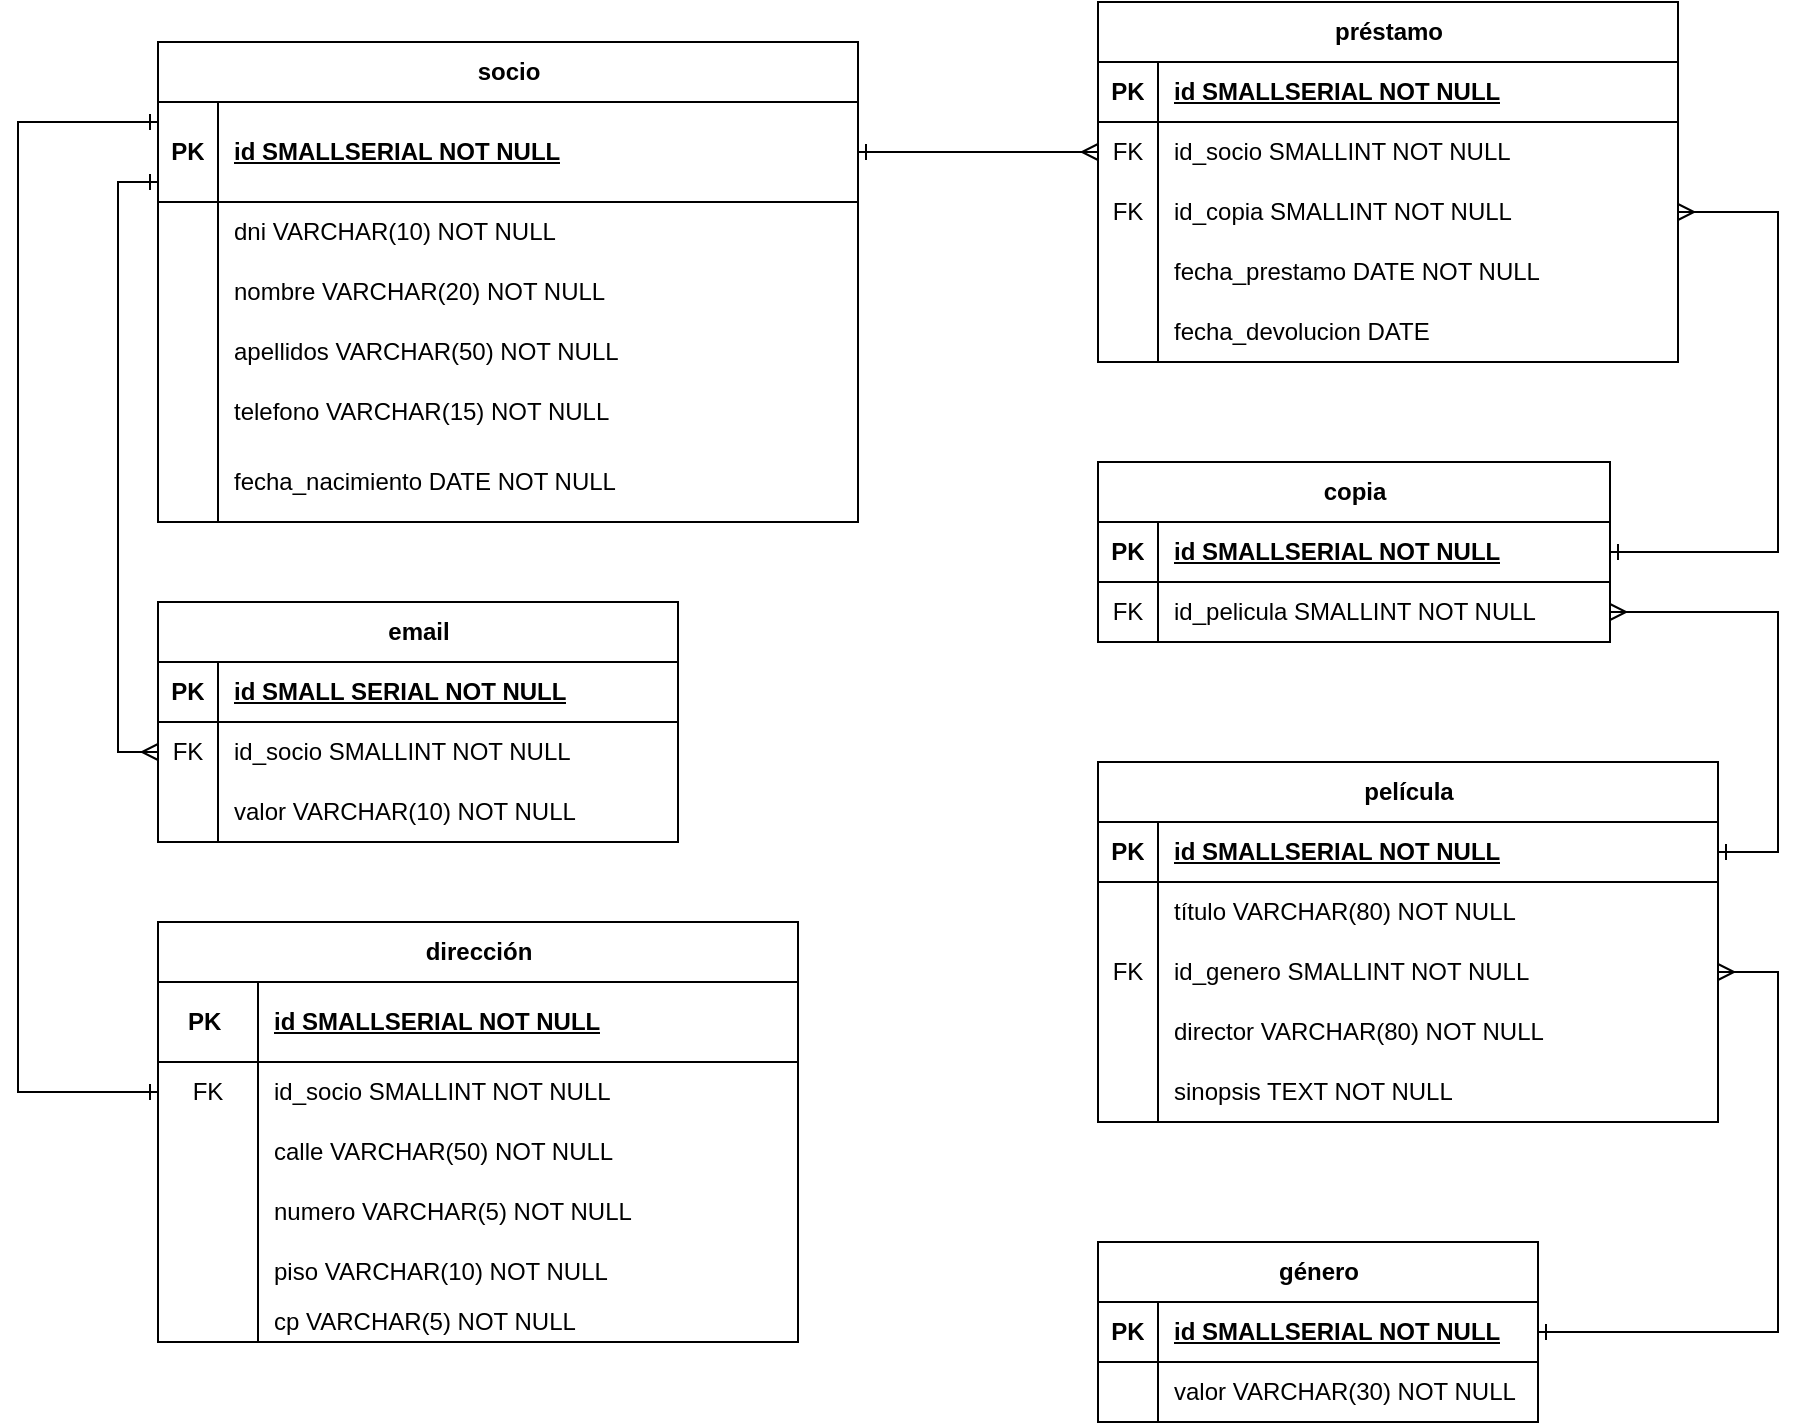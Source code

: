 <mxfile version="23.1.5" type="device">
  <diagram name="Página-1" id="qMM3sGNDX7zvKU1IMYIt">
    <mxGraphModel dx="2253" dy="1962" grid="1" gridSize="10" guides="1" tooltips="1" connect="1" arrows="1" fold="1" page="1" pageScale="1" pageWidth="827" pageHeight="1169" math="0" shadow="0">
      <root>
        <mxCell id="0" />
        <mxCell id="1" parent="0" />
        <mxCell id="ELkqLBj4rtWg9LcaRGKg-1" value="socio" style="shape=table;startSize=30;container=1;collapsible=1;childLayout=tableLayout;fixedRows=1;rowLines=0;fontStyle=1;align=center;resizeLast=1;html=1;" parent="1" vertex="1">
          <mxGeometry x="10" y="10" width="350" height="240" as="geometry" />
        </mxCell>
        <mxCell id="ELkqLBj4rtWg9LcaRGKg-2" value="" style="shape=tableRow;horizontal=0;startSize=0;swimlaneHead=0;swimlaneBody=0;fillColor=none;collapsible=0;dropTarget=0;points=[[0,0.5],[1,0.5]];portConstraint=eastwest;top=0;left=0;right=0;bottom=1;" parent="ELkqLBj4rtWg9LcaRGKg-1" vertex="1">
          <mxGeometry y="30" width="350" height="50" as="geometry" />
        </mxCell>
        <mxCell id="ELkqLBj4rtWg9LcaRGKg-3" value="PK" style="shape=partialRectangle;connectable=0;fillColor=none;top=0;left=0;bottom=0;right=0;fontStyle=1;overflow=hidden;whiteSpace=wrap;html=1;" parent="ELkqLBj4rtWg9LcaRGKg-2" vertex="1">
          <mxGeometry width="30" height="50" as="geometry">
            <mxRectangle width="30" height="50" as="alternateBounds" />
          </mxGeometry>
        </mxCell>
        <mxCell id="ELkqLBj4rtWg9LcaRGKg-4" value="id SMALLSERIAL NOT NULL" style="shape=partialRectangle;connectable=0;fillColor=none;top=0;left=0;bottom=0;right=0;align=left;spacingLeft=6;fontStyle=5;overflow=hidden;whiteSpace=wrap;html=1;" parent="ELkqLBj4rtWg9LcaRGKg-2" vertex="1">
          <mxGeometry x="30" width="320" height="50" as="geometry">
            <mxRectangle width="320" height="50" as="alternateBounds" />
          </mxGeometry>
        </mxCell>
        <mxCell id="ELkqLBj4rtWg9LcaRGKg-5" value="" style="shape=tableRow;horizontal=0;startSize=0;swimlaneHead=0;swimlaneBody=0;fillColor=none;collapsible=0;dropTarget=0;points=[[0,0.5],[1,0.5]];portConstraint=eastwest;top=0;left=0;right=0;bottom=0;" parent="ELkqLBj4rtWg9LcaRGKg-1" vertex="1">
          <mxGeometry y="80" width="350" height="30" as="geometry" />
        </mxCell>
        <mxCell id="ELkqLBj4rtWg9LcaRGKg-6" value="" style="shape=partialRectangle;connectable=0;fillColor=none;top=0;left=0;bottom=0;right=0;editable=1;overflow=hidden;whiteSpace=wrap;html=1;" parent="ELkqLBj4rtWg9LcaRGKg-5" vertex="1">
          <mxGeometry width="30" height="30" as="geometry">
            <mxRectangle width="30" height="30" as="alternateBounds" />
          </mxGeometry>
        </mxCell>
        <mxCell id="ELkqLBj4rtWg9LcaRGKg-7" value="dni VARCHAR(10) NOT NULL" style="shape=partialRectangle;connectable=0;fillColor=none;top=0;left=0;bottom=0;right=0;align=left;spacingLeft=6;overflow=hidden;whiteSpace=wrap;html=1;" parent="ELkqLBj4rtWg9LcaRGKg-5" vertex="1">
          <mxGeometry x="30" width="320" height="30" as="geometry">
            <mxRectangle width="320" height="30" as="alternateBounds" />
          </mxGeometry>
        </mxCell>
        <mxCell id="ELkqLBj4rtWg9LcaRGKg-8" value="" style="shape=tableRow;horizontal=0;startSize=0;swimlaneHead=0;swimlaneBody=0;fillColor=none;collapsible=0;dropTarget=0;points=[[0,0.5],[1,0.5]];portConstraint=eastwest;top=0;left=0;right=0;bottom=0;" parent="ELkqLBj4rtWg9LcaRGKg-1" vertex="1">
          <mxGeometry y="110" width="350" height="30" as="geometry" />
        </mxCell>
        <mxCell id="ELkqLBj4rtWg9LcaRGKg-9" value="" style="shape=partialRectangle;connectable=0;fillColor=none;top=0;left=0;bottom=0;right=0;editable=1;overflow=hidden;whiteSpace=wrap;html=1;" parent="ELkqLBj4rtWg9LcaRGKg-8" vertex="1">
          <mxGeometry width="30" height="30" as="geometry">
            <mxRectangle width="30" height="30" as="alternateBounds" />
          </mxGeometry>
        </mxCell>
        <mxCell id="ELkqLBj4rtWg9LcaRGKg-10" value="nombre VARCHAR(20) NOT NULL" style="shape=partialRectangle;connectable=0;fillColor=none;top=0;left=0;bottom=0;right=0;align=left;spacingLeft=6;overflow=hidden;whiteSpace=wrap;html=1;" parent="ELkqLBj4rtWg9LcaRGKg-8" vertex="1">
          <mxGeometry x="30" width="320" height="30" as="geometry">
            <mxRectangle width="320" height="30" as="alternateBounds" />
          </mxGeometry>
        </mxCell>
        <mxCell id="ELkqLBj4rtWg9LcaRGKg-11" value="" style="shape=tableRow;horizontal=0;startSize=0;swimlaneHead=0;swimlaneBody=0;fillColor=none;collapsible=0;dropTarget=0;points=[[0,0.5],[1,0.5]];portConstraint=eastwest;top=0;left=0;right=0;bottom=0;" parent="ELkqLBj4rtWg9LcaRGKg-1" vertex="1">
          <mxGeometry y="140" width="350" height="30" as="geometry" />
        </mxCell>
        <mxCell id="ELkqLBj4rtWg9LcaRGKg-12" value="" style="shape=partialRectangle;connectable=0;fillColor=none;top=0;left=0;bottom=0;right=0;editable=1;overflow=hidden;whiteSpace=wrap;html=1;" parent="ELkqLBj4rtWg9LcaRGKg-11" vertex="1">
          <mxGeometry width="30" height="30" as="geometry">
            <mxRectangle width="30" height="30" as="alternateBounds" />
          </mxGeometry>
        </mxCell>
        <mxCell id="ELkqLBj4rtWg9LcaRGKg-13" value="apellidos VARCHAR(50) NOT NULL" style="shape=partialRectangle;connectable=0;fillColor=none;top=0;left=0;bottom=0;right=0;align=left;spacingLeft=6;overflow=hidden;whiteSpace=wrap;html=1;" parent="ELkqLBj4rtWg9LcaRGKg-11" vertex="1">
          <mxGeometry x="30" width="320" height="30" as="geometry">
            <mxRectangle width="320" height="30" as="alternateBounds" />
          </mxGeometry>
        </mxCell>
        <mxCell id="ELkqLBj4rtWg9LcaRGKg-14" value="" style="shape=tableRow;horizontal=0;startSize=0;swimlaneHead=0;swimlaneBody=0;fillColor=none;collapsible=0;dropTarget=0;points=[[0,0.5],[1,0.5]];portConstraint=eastwest;top=0;left=0;right=0;bottom=0;" parent="ELkqLBj4rtWg9LcaRGKg-1" vertex="1">
          <mxGeometry y="170" width="350" height="30" as="geometry" />
        </mxCell>
        <mxCell id="ELkqLBj4rtWg9LcaRGKg-15" value="" style="shape=partialRectangle;connectable=0;fillColor=none;top=0;left=0;bottom=0;right=0;editable=1;overflow=hidden;whiteSpace=wrap;html=1;" parent="ELkqLBj4rtWg9LcaRGKg-14" vertex="1">
          <mxGeometry width="30" height="30" as="geometry">
            <mxRectangle width="30" height="30" as="alternateBounds" />
          </mxGeometry>
        </mxCell>
        <mxCell id="ELkqLBj4rtWg9LcaRGKg-16" value="telefono VARCHAR(15) NOT NULL" style="shape=partialRectangle;connectable=0;fillColor=none;top=0;left=0;bottom=0;right=0;align=left;spacingLeft=6;overflow=hidden;whiteSpace=wrap;html=1;" parent="ELkqLBj4rtWg9LcaRGKg-14" vertex="1">
          <mxGeometry x="30" width="320" height="30" as="geometry">
            <mxRectangle width="320" height="30" as="alternateBounds" />
          </mxGeometry>
        </mxCell>
        <mxCell id="ELkqLBj4rtWg9LcaRGKg-77" value="" style="shape=tableRow;horizontal=0;startSize=0;swimlaneHead=0;swimlaneBody=0;fillColor=none;collapsible=0;dropTarget=0;points=[[0,0.5],[1,0.5]];portConstraint=eastwest;top=0;left=0;right=0;bottom=0;" parent="ELkqLBj4rtWg9LcaRGKg-1" vertex="1">
          <mxGeometry y="200" width="350" height="40" as="geometry" />
        </mxCell>
        <mxCell id="ELkqLBj4rtWg9LcaRGKg-78" value="" style="shape=partialRectangle;connectable=0;fillColor=none;top=0;left=0;bottom=0;right=0;editable=1;overflow=hidden;whiteSpace=wrap;html=1;" parent="ELkqLBj4rtWg9LcaRGKg-77" vertex="1">
          <mxGeometry width="30" height="40" as="geometry">
            <mxRectangle width="30" height="40" as="alternateBounds" />
          </mxGeometry>
        </mxCell>
        <mxCell id="ELkqLBj4rtWg9LcaRGKg-79" value="fecha_nacimiento DATE NOT NULL" style="shape=partialRectangle;connectable=0;fillColor=none;top=0;left=0;bottom=0;right=0;align=left;spacingLeft=6;overflow=hidden;whiteSpace=wrap;html=1;" parent="ELkqLBj4rtWg9LcaRGKg-77" vertex="1">
          <mxGeometry x="30" width="320" height="40" as="geometry">
            <mxRectangle width="320" height="40" as="alternateBounds" />
          </mxGeometry>
        </mxCell>
        <mxCell id="ELkqLBj4rtWg9LcaRGKg-26" value="película" style="shape=table;startSize=30;container=1;collapsible=1;childLayout=tableLayout;fixedRows=1;rowLines=0;fontStyle=1;align=center;resizeLast=1;html=1;" parent="1" vertex="1">
          <mxGeometry x="480" y="370" width="310" height="180" as="geometry" />
        </mxCell>
        <mxCell id="ELkqLBj4rtWg9LcaRGKg-27" value="" style="shape=tableRow;horizontal=0;startSize=0;swimlaneHead=0;swimlaneBody=0;fillColor=none;collapsible=0;dropTarget=0;points=[[0,0.5],[1,0.5]];portConstraint=eastwest;top=0;left=0;right=0;bottom=1;" parent="ELkqLBj4rtWg9LcaRGKg-26" vertex="1">
          <mxGeometry y="30" width="310" height="30" as="geometry" />
        </mxCell>
        <mxCell id="ELkqLBj4rtWg9LcaRGKg-28" value="PK" style="shape=partialRectangle;connectable=0;fillColor=none;top=0;left=0;bottom=0;right=0;fontStyle=1;overflow=hidden;whiteSpace=wrap;html=1;" parent="ELkqLBj4rtWg9LcaRGKg-27" vertex="1">
          <mxGeometry width="30" height="30" as="geometry">
            <mxRectangle width="30" height="30" as="alternateBounds" />
          </mxGeometry>
        </mxCell>
        <mxCell id="ELkqLBj4rtWg9LcaRGKg-29" value="id SMALLSERIAL NOT NULL" style="shape=partialRectangle;connectable=0;fillColor=none;top=0;left=0;bottom=0;right=0;align=left;spacingLeft=6;fontStyle=5;overflow=hidden;whiteSpace=wrap;html=1;" parent="ELkqLBj4rtWg9LcaRGKg-27" vertex="1">
          <mxGeometry x="30" width="280" height="30" as="geometry">
            <mxRectangle width="280" height="30" as="alternateBounds" />
          </mxGeometry>
        </mxCell>
        <mxCell id="ELkqLBj4rtWg9LcaRGKg-30" value="" style="shape=tableRow;horizontal=0;startSize=0;swimlaneHead=0;swimlaneBody=0;fillColor=none;collapsible=0;dropTarget=0;points=[[0,0.5],[1,0.5]];portConstraint=eastwest;top=0;left=0;right=0;bottom=0;" parent="ELkqLBj4rtWg9LcaRGKg-26" vertex="1">
          <mxGeometry y="60" width="310" height="30" as="geometry" />
        </mxCell>
        <mxCell id="ELkqLBj4rtWg9LcaRGKg-31" value="" style="shape=partialRectangle;connectable=0;fillColor=none;top=0;left=0;bottom=0;right=0;editable=1;overflow=hidden;whiteSpace=wrap;html=1;" parent="ELkqLBj4rtWg9LcaRGKg-30" vertex="1">
          <mxGeometry width="30" height="30" as="geometry">
            <mxRectangle width="30" height="30" as="alternateBounds" />
          </mxGeometry>
        </mxCell>
        <mxCell id="ELkqLBj4rtWg9LcaRGKg-32" value="título VARCHAR(80) NOT NULL" style="shape=partialRectangle;connectable=0;fillColor=none;top=0;left=0;bottom=0;right=0;align=left;spacingLeft=6;overflow=hidden;whiteSpace=wrap;html=1;" parent="ELkqLBj4rtWg9LcaRGKg-30" vertex="1">
          <mxGeometry x="30" width="280" height="30" as="geometry">
            <mxRectangle width="280" height="30" as="alternateBounds" />
          </mxGeometry>
        </mxCell>
        <mxCell id="ELkqLBj4rtWg9LcaRGKg-33" value="" style="shape=tableRow;horizontal=0;startSize=0;swimlaneHead=0;swimlaneBody=0;fillColor=none;collapsible=0;dropTarget=0;points=[[0,0.5],[1,0.5]];portConstraint=eastwest;top=0;left=0;right=0;bottom=0;" parent="ELkqLBj4rtWg9LcaRGKg-26" vertex="1">
          <mxGeometry y="90" width="310" height="30" as="geometry" />
        </mxCell>
        <mxCell id="ELkqLBj4rtWg9LcaRGKg-34" value="FK" style="shape=partialRectangle;connectable=0;fillColor=none;top=0;left=0;bottom=0;right=0;editable=1;overflow=hidden;whiteSpace=wrap;html=1;" parent="ELkqLBj4rtWg9LcaRGKg-33" vertex="1">
          <mxGeometry width="30" height="30" as="geometry">
            <mxRectangle width="30" height="30" as="alternateBounds" />
          </mxGeometry>
        </mxCell>
        <mxCell id="ELkqLBj4rtWg9LcaRGKg-35" value="id_genero SMALLINT NOT NULL" style="shape=partialRectangle;connectable=0;fillColor=none;top=0;left=0;bottom=0;right=0;align=left;spacingLeft=6;overflow=hidden;whiteSpace=wrap;html=1;" parent="ELkqLBj4rtWg9LcaRGKg-33" vertex="1">
          <mxGeometry x="30" width="280" height="30" as="geometry">
            <mxRectangle width="280" height="30" as="alternateBounds" />
          </mxGeometry>
        </mxCell>
        <mxCell id="ELkqLBj4rtWg9LcaRGKg-36" value="" style="shape=tableRow;horizontal=0;startSize=0;swimlaneHead=0;swimlaneBody=0;fillColor=none;collapsible=0;dropTarget=0;points=[[0,0.5],[1,0.5]];portConstraint=eastwest;top=0;left=0;right=0;bottom=0;" parent="ELkqLBj4rtWg9LcaRGKg-26" vertex="1">
          <mxGeometry y="120" width="310" height="30" as="geometry" />
        </mxCell>
        <mxCell id="ELkqLBj4rtWg9LcaRGKg-37" value="" style="shape=partialRectangle;connectable=0;fillColor=none;top=0;left=0;bottom=0;right=0;editable=1;overflow=hidden;whiteSpace=wrap;html=1;" parent="ELkqLBj4rtWg9LcaRGKg-36" vertex="1">
          <mxGeometry width="30" height="30" as="geometry">
            <mxRectangle width="30" height="30" as="alternateBounds" />
          </mxGeometry>
        </mxCell>
        <mxCell id="ELkqLBj4rtWg9LcaRGKg-38" value="director VARCHAR(80) NOT NULL" style="shape=partialRectangle;connectable=0;fillColor=none;top=0;left=0;bottom=0;right=0;align=left;spacingLeft=6;overflow=hidden;whiteSpace=wrap;html=1;" parent="ELkqLBj4rtWg9LcaRGKg-36" vertex="1">
          <mxGeometry x="30" width="280" height="30" as="geometry">
            <mxRectangle width="280" height="30" as="alternateBounds" />
          </mxGeometry>
        </mxCell>
        <mxCell id="ELkqLBj4rtWg9LcaRGKg-39" value="" style="shape=tableRow;horizontal=0;startSize=0;swimlaneHead=0;swimlaneBody=0;fillColor=none;collapsible=0;dropTarget=0;points=[[0,0.5],[1,0.5]];portConstraint=eastwest;top=0;left=0;right=0;bottom=0;" parent="ELkqLBj4rtWg9LcaRGKg-26" vertex="1">
          <mxGeometry y="150" width="310" height="30" as="geometry" />
        </mxCell>
        <mxCell id="ELkqLBj4rtWg9LcaRGKg-40" value="" style="shape=partialRectangle;connectable=0;fillColor=none;top=0;left=0;bottom=0;right=0;editable=1;overflow=hidden;whiteSpace=wrap;html=1;" parent="ELkqLBj4rtWg9LcaRGKg-39" vertex="1">
          <mxGeometry width="30" height="30" as="geometry">
            <mxRectangle width="30" height="30" as="alternateBounds" />
          </mxGeometry>
        </mxCell>
        <mxCell id="ELkqLBj4rtWg9LcaRGKg-41" value="sinopsis TEXT NOT NULL" style="shape=partialRectangle;connectable=0;fillColor=none;top=0;left=0;bottom=0;right=0;align=left;spacingLeft=6;overflow=hidden;whiteSpace=wrap;html=1;" parent="ELkqLBj4rtWg9LcaRGKg-39" vertex="1">
          <mxGeometry x="30" width="280" height="30" as="geometry">
            <mxRectangle width="280" height="30" as="alternateBounds" />
          </mxGeometry>
        </mxCell>
        <mxCell id="ELkqLBj4rtWg9LcaRGKg-42" value="préstamo" style="shape=table;startSize=30;container=1;collapsible=1;childLayout=tableLayout;fixedRows=1;rowLines=0;fontStyle=1;align=center;resizeLast=1;html=1;" parent="1" vertex="1">
          <mxGeometry x="480" y="-10" width="290" height="180" as="geometry" />
        </mxCell>
        <mxCell id="ELkqLBj4rtWg9LcaRGKg-43" value="" style="shape=tableRow;horizontal=0;startSize=0;swimlaneHead=0;swimlaneBody=0;fillColor=none;collapsible=0;dropTarget=0;points=[[0,0.5],[1,0.5]];portConstraint=eastwest;top=0;left=0;right=0;bottom=1;" parent="ELkqLBj4rtWg9LcaRGKg-42" vertex="1">
          <mxGeometry y="30" width="290" height="30" as="geometry" />
        </mxCell>
        <mxCell id="ELkqLBj4rtWg9LcaRGKg-44" value="PK" style="shape=partialRectangle;connectable=0;fillColor=none;top=0;left=0;bottom=0;right=0;fontStyle=1;overflow=hidden;whiteSpace=wrap;html=1;" parent="ELkqLBj4rtWg9LcaRGKg-43" vertex="1">
          <mxGeometry width="30" height="30" as="geometry">
            <mxRectangle width="30" height="30" as="alternateBounds" />
          </mxGeometry>
        </mxCell>
        <mxCell id="ELkqLBj4rtWg9LcaRGKg-45" value="id SMALLSERIAL NOT NULL" style="shape=partialRectangle;connectable=0;fillColor=none;top=0;left=0;bottom=0;right=0;align=left;spacingLeft=6;fontStyle=5;overflow=hidden;whiteSpace=wrap;html=1;" parent="ELkqLBj4rtWg9LcaRGKg-43" vertex="1">
          <mxGeometry x="30" width="260" height="30" as="geometry">
            <mxRectangle width="260" height="30" as="alternateBounds" />
          </mxGeometry>
        </mxCell>
        <mxCell id="ELkqLBj4rtWg9LcaRGKg-46" value="" style="shape=tableRow;horizontal=0;startSize=0;swimlaneHead=0;swimlaneBody=0;fillColor=none;collapsible=0;dropTarget=0;points=[[0,0.5],[1,0.5]];portConstraint=eastwest;top=0;left=0;right=0;bottom=0;" parent="ELkqLBj4rtWg9LcaRGKg-42" vertex="1">
          <mxGeometry y="60" width="290" height="30" as="geometry" />
        </mxCell>
        <mxCell id="ELkqLBj4rtWg9LcaRGKg-47" value="FK" style="shape=partialRectangle;connectable=0;fillColor=none;top=0;left=0;bottom=0;right=0;editable=1;overflow=hidden;whiteSpace=wrap;html=1;" parent="ELkqLBj4rtWg9LcaRGKg-46" vertex="1">
          <mxGeometry width="30" height="30" as="geometry">
            <mxRectangle width="30" height="30" as="alternateBounds" />
          </mxGeometry>
        </mxCell>
        <mxCell id="ELkqLBj4rtWg9LcaRGKg-48" value="id_socio SMALLINT NOT NULL" style="shape=partialRectangle;connectable=0;fillColor=none;top=0;left=0;bottom=0;right=0;align=left;spacingLeft=6;overflow=hidden;whiteSpace=wrap;html=1;" parent="ELkqLBj4rtWg9LcaRGKg-46" vertex="1">
          <mxGeometry x="30" width="260" height="30" as="geometry">
            <mxRectangle width="260" height="30" as="alternateBounds" />
          </mxGeometry>
        </mxCell>
        <mxCell id="ELkqLBj4rtWg9LcaRGKg-49" value="" style="shape=tableRow;horizontal=0;startSize=0;swimlaneHead=0;swimlaneBody=0;fillColor=none;collapsible=0;dropTarget=0;points=[[0,0.5],[1,0.5]];portConstraint=eastwest;top=0;left=0;right=0;bottom=0;" parent="ELkqLBj4rtWg9LcaRGKg-42" vertex="1">
          <mxGeometry y="90" width="290" height="30" as="geometry" />
        </mxCell>
        <mxCell id="ELkqLBj4rtWg9LcaRGKg-50" value="FK" style="shape=partialRectangle;connectable=0;fillColor=none;top=0;left=0;bottom=0;right=0;editable=1;overflow=hidden;whiteSpace=wrap;html=1;" parent="ELkqLBj4rtWg9LcaRGKg-49" vertex="1">
          <mxGeometry width="30" height="30" as="geometry">
            <mxRectangle width="30" height="30" as="alternateBounds" />
          </mxGeometry>
        </mxCell>
        <mxCell id="ELkqLBj4rtWg9LcaRGKg-51" value="id_copia SMALLINT NOT NULL" style="shape=partialRectangle;connectable=0;fillColor=none;top=0;left=0;bottom=0;right=0;align=left;spacingLeft=6;overflow=hidden;whiteSpace=wrap;html=1;" parent="ELkqLBj4rtWg9LcaRGKg-49" vertex="1">
          <mxGeometry x="30" width="260" height="30" as="geometry">
            <mxRectangle width="260" height="30" as="alternateBounds" />
          </mxGeometry>
        </mxCell>
        <mxCell id="ELkqLBj4rtWg9LcaRGKg-52" value="" style="shape=tableRow;horizontal=0;startSize=0;swimlaneHead=0;swimlaneBody=0;fillColor=none;collapsible=0;dropTarget=0;points=[[0,0.5],[1,0.5]];portConstraint=eastwest;top=0;left=0;right=0;bottom=0;" parent="ELkqLBj4rtWg9LcaRGKg-42" vertex="1">
          <mxGeometry y="120" width="290" height="30" as="geometry" />
        </mxCell>
        <mxCell id="ELkqLBj4rtWg9LcaRGKg-53" value="" style="shape=partialRectangle;connectable=0;fillColor=none;top=0;left=0;bottom=0;right=0;editable=1;overflow=hidden;whiteSpace=wrap;html=1;" parent="ELkqLBj4rtWg9LcaRGKg-52" vertex="1">
          <mxGeometry width="30" height="30" as="geometry">
            <mxRectangle width="30" height="30" as="alternateBounds" />
          </mxGeometry>
        </mxCell>
        <mxCell id="ELkqLBj4rtWg9LcaRGKg-54" value="fecha_prestamo DATE NOT NULL" style="shape=partialRectangle;connectable=0;fillColor=none;top=0;left=0;bottom=0;right=0;align=left;spacingLeft=6;overflow=hidden;whiteSpace=wrap;html=1;" parent="ELkqLBj4rtWg9LcaRGKg-52" vertex="1">
          <mxGeometry x="30" width="260" height="30" as="geometry">
            <mxRectangle width="260" height="30" as="alternateBounds" />
          </mxGeometry>
        </mxCell>
        <mxCell id="ELkqLBj4rtWg9LcaRGKg-55" value="" style="shape=tableRow;horizontal=0;startSize=0;swimlaneHead=0;swimlaneBody=0;fillColor=none;collapsible=0;dropTarget=0;points=[[0,0.5],[1,0.5]];portConstraint=eastwest;top=0;left=0;right=0;bottom=0;" parent="ELkqLBj4rtWg9LcaRGKg-42" vertex="1">
          <mxGeometry y="150" width="290" height="30" as="geometry" />
        </mxCell>
        <mxCell id="ELkqLBj4rtWg9LcaRGKg-56" value="" style="shape=partialRectangle;connectable=0;fillColor=none;top=0;left=0;bottom=0;right=0;editable=1;overflow=hidden;whiteSpace=wrap;html=1;" parent="ELkqLBj4rtWg9LcaRGKg-55" vertex="1">
          <mxGeometry width="30" height="30" as="geometry">
            <mxRectangle width="30" height="30" as="alternateBounds" />
          </mxGeometry>
        </mxCell>
        <mxCell id="ELkqLBj4rtWg9LcaRGKg-57" value="fecha_devolucion DATE&amp;nbsp;" style="shape=partialRectangle;connectable=0;fillColor=none;top=0;left=0;bottom=0;right=0;align=left;spacingLeft=6;overflow=hidden;whiteSpace=wrap;html=1;" parent="ELkqLBj4rtWg9LcaRGKg-55" vertex="1">
          <mxGeometry x="30" width="260" height="30" as="geometry">
            <mxRectangle width="260" height="30" as="alternateBounds" />
          </mxGeometry>
        </mxCell>
        <mxCell id="ELkqLBj4rtWg9LcaRGKg-58" value="dirección" style="shape=table;startSize=30;container=1;collapsible=1;childLayout=tableLayout;fixedRows=1;rowLines=0;fontStyle=1;align=center;resizeLast=1;html=1;" parent="1" vertex="1">
          <mxGeometry x="10" y="450" width="320" height="210" as="geometry" />
        </mxCell>
        <mxCell id="ELkqLBj4rtWg9LcaRGKg-59" value="" style="shape=tableRow;horizontal=0;startSize=0;swimlaneHead=0;swimlaneBody=0;fillColor=none;collapsible=0;dropTarget=0;points=[[0,0.5],[1,0.5]];portConstraint=eastwest;top=0;left=0;right=0;bottom=1;" parent="ELkqLBj4rtWg9LcaRGKg-58" vertex="1">
          <mxGeometry y="30" width="320" height="40" as="geometry" />
        </mxCell>
        <mxCell id="ELkqLBj4rtWg9LcaRGKg-60" value="PK&amp;nbsp;" style="shape=partialRectangle;connectable=0;fillColor=none;top=0;left=0;bottom=0;right=0;fontStyle=1;overflow=hidden;whiteSpace=wrap;html=1;" parent="ELkqLBj4rtWg9LcaRGKg-59" vertex="1">
          <mxGeometry width="50" height="40" as="geometry">
            <mxRectangle width="50" height="40" as="alternateBounds" />
          </mxGeometry>
        </mxCell>
        <mxCell id="ELkqLBj4rtWg9LcaRGKg-61" value="id SMALLSERIAL NOT NULL" style="shape=partialRectangle;connectable=0;fillColor=none;top=0;left=0;bottom=0;right=0;align=left;spacingLeft=6;fontStyle=5;overflow=hidden;whiteSpace=wrap;html=1;" parent="ELkqLBj4rtWg9LcaRGKg-59" vertex="1">
          <mxGeometry x="50" width="270" height="40" as="geometry">
            <mxRectangle width="270" height="40" as="alternateBounds" />
          </mxGeometry>
        </mxCell>
        <mxCell id="rzQYtSxDbD8yVvKHG9ST-1" value="" style="shape=tableRow;horizontal=0;startSize=0;swimlaneHead=0;swimlaneBody=0;fillColor=none;collapsible=0;dropTarget=0;points=[[0,0.5],[1,0.5]];portConstraint=eastwest;top=0;left=0;right=0;bottom=0;" vertex="1" parent="ELkqLBj4rtWg9LcaRGKg-58">
          <mxGeometry y="70" width="320" height="30" as="geometry" />
        </mxCell>
        <mxCell id="rzQYtSxDbD8yVvKHG9ST-2" value="FK" style="shape=partialRectangle;connectable=0;fillColor=none;top=0;left=0;bottom=0;right=0;editable=1;overflow=hidden;whiteSpace=wrap;html=1;" vertex="1" parent="rzQYtSxDbD8yVvKHG9ST-1">
          <mxGeometry width="50" height="30" as="geometry">
            <mxRectangle width="50" height="30" as="alternateBounds" />
          </mxGeometry>
        </mxCell>
        <mxCell id="rzQYtSxDbD8yVvKHG9ST-3" value="id_socio SMALLINT NOT NULL" style="shape=partialRectangle;connectable=0;fillColor=none;top=0;left=0;bottom=0;right=0;align=left;spacingLeft=6;overflow=hidden;whiteSpace=wrap;html=1;" vertex="1" parent="rzQYtSxDbD8yVvKHG9ST-1">
          <mxGeometry x="50" width="270" height="30" as="geometry">
            <mxRectangle width="270" height="30" as="alternateBounds" />
          </mxGeometry>
        </mxCell>
        <mxCell id="ELkqLBj4rtWg9LcaRGKg-68" value="" style="shape=tableRow;horizontal=0;startSize=0;swimlaneHead=0;swimlaneBody=0;fillColor=none;collapsible=0;dropTarget=0;points=[[0,0.5],[1,0.5]];portConstraint=eastwest;top=0;left=0;right=0;bottom=0;" parent="ELkqLBj4rtWg9LcaRGKg-58" vertex="1">
          <mxGeometry y="100" width="320" height="30" as="geometry" />
        </mxCell>
        <mxCell id="ELkqLBj4rtWg9LcaRGKg-69" value="" style="shape=partialRectangle;connectable=0;fillColor=none;top=0;left=0;bottom=0;right=0;editable=1;overflow=hidden;whiteSpace=wrap;html=1;" parent="ELkqLBj4rtWg9LcaRGKg-68" vertex="1">
          <mxGeometry width="50" height="30" as="geometry">
            <mxRectangle width="50" height="30" as="alternateBounds" />
          </mxGeometry>
        </mxCell>
        <mxCell id="ELkqLBj4rtWg9LcaRGKg-70" value="calle VARCHAR(50) NOT NULL" style="shape=partialRectangle;connectable=0;fillColor=none;top=0;left=0;bottom=0;right=0;align=left;spacingLeft=6;overflow=hidden;whiteSpace=wrap;html=1;" parent="ELkqLBj4rtWg9LcaRGKg-68" vertex="1">
          <mxGeometry x="50" width="270" height="30" as="geometry">
            <mxRectangle width="270" height="30" as="alternateBounds" />
          </mxGeometry>
        </mxCell>
        <mxCell id="ELkqLBj4rtWg9LcaRGKg-71" value="" style="shape=tableRow;horizontal=0;startSize=0;swimlaneHead=0;swimlaneBody=0;fillColor=none;collapsible=0;dropTarget=0;points=[[0,0.5],[1,0.5]];portConstraint=eastwest;top=0;left=0;right=0;bottom=0;" parent="ELkqLBj4rtWg9LcaRGKg-58" vertex="1">
          <mxGeometry y="130" width="320" height="30" as="geometry" />
        </mxCell>
        <mxCell id="ELkqLBj4rtWg9LcaRGKg-72" value="" style="shape=partialRectangle;connectable=0;fillColor=none;top=0;left=0;bottom=0;right=0;editable=1;overflow=hidden;whiteSpace=wrap;html=1;" parent="ELkqLBj4rtWg9LcaRGKg-71" vertex="1">
          <mxGeometry width="50" height="30" as="geometry">
            <mxRectangle width="50" height="30" as="alternateBounds" />
          </mxGeometry>
        </mxCell>
        <mxCell id="ELkqLBj4rtWg9LcaRGKg-73" value="numero VARCHAR(5) NOT NULL" style="shape=partialRectangle;connectable=0;fillColor=none;top=0;left=0;bottom=0;right=0;align=left;spacingLeft=6;overflow=hidden;whiteSpace=wrap;html=1;" parent="ELkqLBj4rtWg9LcaRGKg-71" vertex="1">
          <mxGeometry x="50" width="270" height="30" as="geometry">
            <mxRectangle width="270" height="30" as="alternateBounds" />
          </mxGeometry>
        </mxCell>
        <mxCell id="ELkqLBj4rtWg9LcaRGKg-74" value="" style="shape=tableRow;horizontal=0;startSize=0;swimlaneHead=0;swimlaneBody=0;fillColor=none;collapsible=0;dropTarget=0;points=[[0,0.5],[1,0.5]];portConstraint=eastwest;top=0;left=0;right=0;bottom=0;" parent="ELkqLBj4rtWg9LcaRGKg-58" vertex="1">
          <mxGeometry y="160" width="320" height="30" as="geometry" />
        </mxCell>
        <mxCell id="ELkqLBj4rtWg9LcaRGKg-75" value="" style="shape=partialRectangle;connectable=0;fillColor=none;top=0;left=0;bottom=0;right=0;editable=1;overflow=hidden;whiteSpace=wrap;html=1;" parent="ELkqLBj4rtWg9LcaRGKg-74" vertex="1">
          <mxGeometry width="50" height="30" as="geometry">
            <mxRectangle width="50" height="30" as="alternateBounds" />
          </mxGeometry>
        </mxCell>
        <mxCell id="ELkqLBj4rtWg9LcaRGKg-76" value="piso VARCHAR(10) NOT NULL" style="shape=partialRectangle;connectable=0;fillColor=none;top=0;left=0;bottom=0;right=0;align=left;spacingLeft=6;overflow=hidden;whiteSpace=wrap;html=1;" parent="ELkqLBj4rtWg9LcaRGKg-74" vertex="1">
          <mxGeometry x="50" width="270" height="30" as="geometry">
            <mxRectangle width="270" height="30" as="alternateBounds" />
          </mxGeometry>
        </mxCell>
        <mxCell id="dyrlnSVgrQqCzQ3UtroV-1" value="" style="shape=tableRow;horizontal=0;startSize=0;swimlaneHead=0;swimlaneBody=0;fillColor=none;collapsible=0;dropTarget=0;points=[[0,0.5],[1,0.5]];portConstraint=eastwest;top=0;left=0;right=0;bottom=0;" parent="ELkqLBj4rtWg9LcaRGKg-58" vertex="1">
          <mxGeometry y="190" width="320" height="20" as="geometry" />
        </mxCell>
        <mxCell id="dyrlnSVgrQqCzQ3UtroV-2" value="" style="shape=partialRectangle;connectable=0;fillColor=none;top=0;left=0;bottom=0;right=0;editable=1;overflow=hidden;whiteSpace=wrap;html=1;" parent="dyrlnSVgrQqCzQ3UtroV-1" vertex="1">
          <mxGeometry width="50" height="20" as="geometry">
            <mxRectangle width="50" height="20" as="alternateBounds" />
          </mxGeometry>
        </mxCell>
        <mxCell id="dyrlnSVgrQqCzQ3UtroV-3" value="cp VARCHAR(5) NOT NULL" style="shape=partialRectangle;connectable=0;fillColor=none;top=0;left=0;bottom=0;right=0;align=left;spacingLeft=6;overflow=hidden;whiteSpace=wrap;html=1;" parent="dyrlnSVgrQqCzQ3UtroV-1" vertex="1">
          <mxGeometry x="50" width="270" height="20" as="geometry">
            <mxRectangle width="270" height="20" as="alternateBounds" />
          </mxGeometry>
        </mxCell>
        <mxCell id="ELkqLBj4rtWg9LcaRGKg-80" value="copia" style="shape=table;startSize=30;container=1;collapsible=1;childLayout=tableLayout;fixedRows=1;rowLines=0;fontStyle=1;align=center;resizeLast=1;html=1;" parent="1" vertex="1">
          <mxGeometry x="480" y="220" width="256" height="90" as="geometry" />
        </mxCell>
        <mxCell id="ELkqLBj4rtWg9LcaRGKg-81" value="" style="shape=tableRow;horizontal=0;startSize=0;swimlaneHead=0;swimlaneBody=0;fillColor=none;collapsible=0;dropTarget=0;points=[[0,0.5],[1,0.5]];portConstraint=eastwest;top=0;left=0;right=0;bottom=1;" parent="ELkqLBj4rtWg9LcaRGKg-80" vertex="1">
          <mxGeometry y="30" width="256" height="30" as="geometry" />
        </mxCell>
        <mxCell id="ELkqLBj4rtWg9LcaRGKg-82" value="PK" style="shape=partialRectangle;connectable=0;fillColor=none;top=0;left=0;bottom=0;right=0;fontStyle=1;overflow=hidden;whiteSpace=wrap;html=1;" parent="ELkqLBj4rtWg9LcaRGKg-81" vertex="1">
          <mxGeometry width="30" height="30" as="geometry">
            <mxRectangle width="30" height="30" as="alternateBounds" />
          </mxGeometry>
        </mxCell>
        <mxCell id="ELkqLBj4rtWg9LcaRGKg-83" value="id SMALLSERIAL NOT NULL" style="shape=partialRectangle;connectable=0;fillColor=none;top=0;left=0;bottom=0;right=0;align=left;spacingLeft=6;fontStyle=5;overflow=hidden;whiteSpace=wrap;html=1;" parent="ELkqLBj4rtWg9LcaRGKg-81" vertex="1">
          <mxGeometry x="30" width="226" height="30" as="geometry">
            <mxRectangle width="226" height="30" as="alternateBounds" />
          </mxGeometry>
        </mxCell>
        <mxCell id="ELkqLBj4rtWg9LcaRGKg-84" value="" style="shape=tableRow;horizontal=0;startSize=0;swimlaneHead=0;swimlaneBody=0;fillColor=none;collapsible=0;dropTarget=0;points=[[0,0.5],[1,0.5]];portConstraint=eastwest;top=0;left=0;right=0;bottom=0;" parent="ELkqLBj4rtWg9LcaRGKg-80" vertex="1">
          <mxGeometry y="60" width="256" height="30" as="geometry" />
        </mxCell>
        <mxCell id="ELkqLBj4rtWg9LcaRGKg-85" value="FK" style="shape=partialRectangle;connectable=0;fillColor=none;top=0;left=0;bottom=0;right=0;editable=1;overflow=hidden;whiteSpace=wrap;html=1;" parent="ELkqLBj4rtWg9LcaRGKg-84" vertex="1">
          <mxGeometry width="30" height="30" as="geometry">
            <mxRectangle width="30" height="30" as="alternateBounds" />
          </mxGeometry>
        </mxCell>
        <mxCell id="ELkqLBj4rtWg9LcaRGKg-86" value="id_pelicula SMALLINT NOT NULL" style="shape=partialRectangle;connectable=0;fillColor=none;top=0;left=0;bottom=0;right=0;align=left;spacingLeft=6;overflow=hidden;whiteSpace=wrap;html=1;" parent="ELkqLBj4rtWg9LcaRGKg-84" vertex="1">
          <mxGeometry x="30" width="226" height="30" as="geometry">
            <mxRectangle width="226" height="30" as="alternateBounds" />
          </mxGeometry>
        </mxCell>
        <mxCell id="ELkqLBj4rtWg9LcaRGKg-98" style="edgeStyle=orthogonalEdgeStyle;rounded=0;orthogonalLoop=1;jettySize=auto;html=1;startArrow=ERone;startFill=0;endArrow=ERmany;endFill=0;" parent="1" source="ELkqLBj4rtWg9LcaRGKg-2" target="ELkqLBj4rtWg9LcaRGKg-46" edge="1">
          <mxGeometry relative="1" as="geometry">
            <Array as="points">
              <mxPoint x="390" y="65" />
              <mxPoint x="390" y="65" />
            </Array>
          </mxGeometry>
        </mxCell>
        <mxCell id="ELkqLBj4rtWg9LcaRGKg-99" style="edgeStyle=orthogonalEdgeStyle;rounded=0;orthogonalLoop=1;jettySize=auto;html=1;startArrow=ERone;startFill=0;endArrow=ERmany;endFill=0;" parent="1" source="ELkqLBj4rtWg9LcaRGKg-27" target="ELkqLBj4rtWg9LcaRGKg-84" edge="1">
          <mxGeometry relative="1" as="geometry">
            <Array as="points">
              <mxPoint x="820" y="415" />
              <mxPoint x="820" y="295" />
            </Array>
          </mxGeometry>
        </mxCell>
        <mxCell id="ELkqLBj4rtWg9LcaRGKg-101" style="edgeStyle=orthogonalEdgeStyle;rounded=0;orthogonalLoop=1;jettySize=auto;html=1;startArrow=ERone;startFill=0;endArrow=ERmany;endFill=0;" parent="1" source="ELkqLBj4rtWg9LcaRGKg-81" target="ELkqLBj4rtWg9LcaRGKg-49" edge="1">
          <mxGeometry relative="1" as="geometry">
            <Array as="points">
              <mxPoint x="820" y="265" />
              <mxPoint x="820" y="95" />
            </Array>
          </mxGeometry>
        </mxCell>
        <mxCell id="ELkqLBj4rtWg9LcaRGKg-103" value="género" style="shape=table;startSize=30;container=1;collapsible=1;childLayout=tableLayout;fixedRows=1;rowLines=0;fontStyle=1;align=center;resizeLast=1;html=1;" parent="1" vertex="1">
          <mxGeometry x="480" y="610" width="220" height="90" as="geometry" />
        </mxCell>
        <mxCell id="ELkqLBj4rtWg9LcaRGKg-104" value="" style="shape=tableRow;horizontal=0;startSize=0;swimlaneHead=0;swimlaneBody=0;fillColor=none;collapsible=0;dropTarget=0;points=[[0,0.5],[1,0.5]];portConstraint=eastwest;top=0;left=0;right=0;bottom=1;" parent="ELkqLBj4rtWg9LcaRGKg-103" vertex="1">
          <mxGeometry y="30" width="220" height="30" as="geometry" />
        </mxCell>
        <mxCell id="ELkqLBj4rtWg9LcaRGKg-105" value="PK" style="shape=partialRectangle;connectable=0;fillColor=none;top=0;left=0;bottom=0;right=0;fontStyle=1;overflow=hidden;whiteSpace=wrap;html=1;" parent="ELkqLBj4rtWg9LcaRGKg-104" vertex="1">
          <mxGeometry width="30" height="30" as="geometry">
            <mxRectangle width="30" height="30" as="alternateBounds" />
          </mxGeometry>
        </mxCell>
        <mxCell id="ELkqLBj4rtWg9LcaRGKg-106" value="id SMALLSERIAL NOT NULL" style="shape=partialRectangle;connectable=0;fillColor=none;top=0;left=0;bottom=0;right=0;align=left;spacingLeft=6;fontStyle=5;overflow=hidden;whiteSpace=wrap;html=1;" parent="ELkqLBj4rtWg9LcaRGKg-104" vertex="1">
          <mxGeometry x="30" width="190" height="30" as="geometry">
            <mxRectangle width="190" height="30" as="alternateBounds" />
          </mxGeometry>
        </mxCell>
        <mxCell id="ELkqLBj4rtWg9LcaRGKg-107" value="" style="shape=tableRow;horizontal=0;startSize=0;swimlaneHead=0;swimlaneBody=0;fillColor=none;collapsible=0;dropTarget=0;points=[[0,0.5],[1,0.5]];portConstraint=eastwest;top=0;left=0;right=0;bottom=0;" parent="ELkqLBj4rtWg9LcaRGKg-103" vertex="1">
          <mxGeometry y="60" width="220" height="30" as="geometry" />
        </mxCell>
        <mxCell id="ELkqLBj4rtWg9LcaRGKg-108" value="" style="shape=partialRectangle;connectable=0;fillColor=none;top=0;left=0;bottom=0;right=0;editable=1;overflow=hidden;whiteSpace=wrap;html=1;" parent="ELkqLBj4rtWg9LcaRGKg-107" vertex="1">
          <mxGeometry width="30" height="30" as="geometry">
            <mxRectangle width="30" height="30" as="alternateBounds" />
          </mxGeometry>
        </mxCell>
        <mxCell id="ELkqLBj4rtWg9LcaRGKg-109" value="valor VARCHAR(30) NOT NULL" style="shape=partialRectangle;connectable=0;fillColor=none;top=0;left=0;bottom=0;right=0;align=left;spacingLeft=6;overflow=hidden;whiteSpace=wrap;html=1;" parent="ELkqLBj4rtWg9LcaRGKg-107" vertex="1">
          <mxGeometry x="30" width="190" height="30" as="geometry">
            <mxRectangle width="190" height="30" as="alternateBounds" />
          </mxGeometry>
        </mxCell>
        <mxCell id="ELkqLBj4rtWg9LcaRGKg-116" style="edgeStyle=orthogonalEdgeStyle;rounded=0;orthogonalLoop=1;jettySize=auto;html=1;startArrow=ERone;startFill=0;endArrow=ERmany;endFill=0;" parent="1" source="ELkqLBj4rtWg9LcaRGKg-104" target="ELkqLBj4rtWg9LcaRGKg-33" edge="1">
          <mxGeometry relative="1" as="geometry">
            <Array as="points">
              <mxPoint x="820" y="655" />
              <mxPoint x="820" y="475" />
            </Array>
          </mxGeometry>
        </mxCell>
        <mxCell id="IwjRN9qKGfunuMt4erGB-1" value="email" style="shape=table;startSize=30;container=1;collapsible=1;childLayout=tableLayout;fixedRows=1;rowLines=0;fontStyle=1;align=center;resizeLast=1;html=1;" parent="1" vertex="1">
          <mxGeometry x="10" y="290" width="260" height="120" as="geometry" />
        </mxCell>
        <mxCell id="IwjRN9qKGfunuMt4erGB-2" value="" style="shape=tableRow;horizontal=0;startSize=0;swimlaneHead=0;swimlaneBody=0;fillColor=none;collapsible=0;dropTarget=0;points=[[0,0.5],[1,0.5]];portConstraint=eastwest;top=0;left=0;right=0;bottom=1;" parent="IwjRN9qKGfunuMt4erGB-1" vertex="1">
          <mxGeometry y="30" width="260" height="30" as="geometry" />
        </mxCell>
        <mxCell id="IwjRN9qKGfunuMt4erGB-3" value="PK" style="shape=partialRectangle;connectable=0;fillColor=none;top=0;left=0;bottom=0;right=0;fontStyle=1;overflow=hidden;whiteSpace=wrap;html=1;" parent="IwjRN9qKGfunuMt4erGB-2" vertex="1">
          <mxGeometry width="30" height="30" as="geometry">
            <mxRectangle width="30" height="30" as="alternateBounds" />
          </mxGeometry>
        </mxCell>
        <mxCell id="IwjRN9qKGfunuMt4erGB-4" value="id SMALL SERIAL NOT NULL" style="shape=partialRectangle;connectable=0;fillColor=none;top=0;left=0;bottom=0;right=0;align=left;spacingLeft=6;fontStyle=5;overflow=hidden;whiteSpace=wrap;html=1;" parent="IwjRN9qKGfunuMt4erGB-2" vertex="1">
          <mxGeometry x="30" width="230" height="30" as="geometry">
            <mxRectangle width="230" height="30" as="alternateBounds" />
          </mxGeometry>
        </mxCell>
        <mxCell id="IwjRN9qKGfunuMt4erGB-5" value="" style="shape=tableRow;horizontal=0;startSize=0;swimlaneHead=0;swimlaneBody=0;fillColor=none;collapsible=0;dropTarget=0;points=[[0,0.5],[1,0.5]];portConstraint=eastwest;top=0;left=0;right=0;bottom=0;" parent="IwjRN9qKGfunuMt4erGB-1" vertex="1">
          <mxGeometry y="60" width="260" height="30" as="geometry" />
        </mxCell>
        <mxCell id="IwjRN9qKGfunuMt4erGB-6" value="FK" style="shape=partialRectangle;connectable=0;fillColor=none;top=0;left=0;bottom=0;right=0;editable=1;overflow=hidden;whiteSpace=wrap;html=1;" parent="IwjRN9qKGfunuMt4erGB-5" vertex="1">
          <mxGeometry width="30" height="30" as="geometry">
            <mxRectangle width="30" height="30" as="alternateBounds" />
          </mxGeometry>
        </mxCell>
        <mxCell id="IwjRN9qKGfunuMt4erGB-7" value="id_socio SMALLINT NOT NULL" style="shape=partialRectangle;connectable=0;fillColor=none;top=0;left=0;bottom=0;right=0;align=left;spacingLeft=6;overflow=hidden;whiteSpace=wrap;html=1;" parent="IwjRN9qKGfunuMt4erGB-5" vertex="1">
          <mxGeometry x="30" width="230" height="30" as="geometry">
            <mxRectangle width="230" height="30" as="alternateBounds" />
          </mxGeometry>
        </mxCell>
        <mxCell id="IwjRN9qKGfunuMt4erGB-8" value="" style="shape=tableRow;horizontal=0;startSize=0;swimlaneHead=0;swimlaneBody=0;fillColor=none;collapsible=0;dropTarget=0;points=[[0,0.5],[1,0.5]];portConstraint=eastwest;top=0;left=0;right=0;bottom=0;" parent="IwjRN9qKGfunuMt4erGB-1" vertex="1">
          <mxGeometry y="90" width="260" height="30" as="geometry" />
        </mxCell>
        <mxCell id="IwjRN9qKGfunuMt4erGB-9" value="" style="shape=partialRectangle;connectable=0;fillColor=none;top=0;left=0;bottom=0;right=0;editable=1;overflow=hidden;whiteSpace=wrap;html=1;" parent="IwjRN9qKGfunuMt4erGB-8" vertex="1">
          <mxGeometry width="30" height="30" as="geometry">
            <mxRectangle width="30" height="30" as="alternateBounds" />
          </mxGeometry>
        </mxCell>
        <mxCell id="IwjRN9qKGfunuMt4erGB-10" value="valor VARCHAR(10) NOT NULL" style="shape=partialRectangle;connectable=0;fillColor=none;top=0;left=0;bottom=0;right=0;align=left;spacingLeft=6;overflow=hidden;whiteSpace=wrap;html=1;" parent="IwjRN9qKGfunuMt4erGB-8" vertex="1">
          <mxGeometry x="30" width="230" height="30" as="geometry">
            <mxRectangle width="230" height="30" as="alternateBounds" />
          </mxGeometry>
        </mxCell>
        <mxCell id="IwjRN9qKGfunuMt4erGB-14" style="edgeStyle=orthogonalEdgeStyle;rounded=0;orthogonalLoop=1;jettySize=auto;html=1;startArrow=ERone;startFill=0;endArrow=ERmany;endFill=0;" parent="1" source="ELkqLBj4rtWg9LcaRGKg-2" target="IwjRN9qKGfunuMt4erGB-5" edge="1">
          <mxGeometry relative="1" as="geometry">
            <Array as="points">
              <mxPoint x="-10" y="80" />
              <mxPoint x="-10" y="365" />
            </Array>
          </mxGeometry>
        </mxCell>
        <mxCell id="rzQYtSxDbD8yVvKHG9ST-4" style="edgeStyle=orthogonalEdgeStyle;rounded=0;orthogonalLoop=1;jettySize=auto;html=1;startArrow=ERone;startFill=0;endArrow=ERone;endFill=0;" edge="1" parent="1" source="ELkqLBj4rtWg9LcaRGKg-2" target="rzQYtSxDbD8yVvKHG9ST-1">
          <mxGeometry relative="1" as="geometry">
            <Array as="points">
              <mxPoint x="-60" y="50" />
              <mxPoint x="-60" y="535" />
            </Array>
          </mxGeometry>
        </mxCell>
      </root>
    </mxGraphModel>
  </diagram>
</mxfile>
